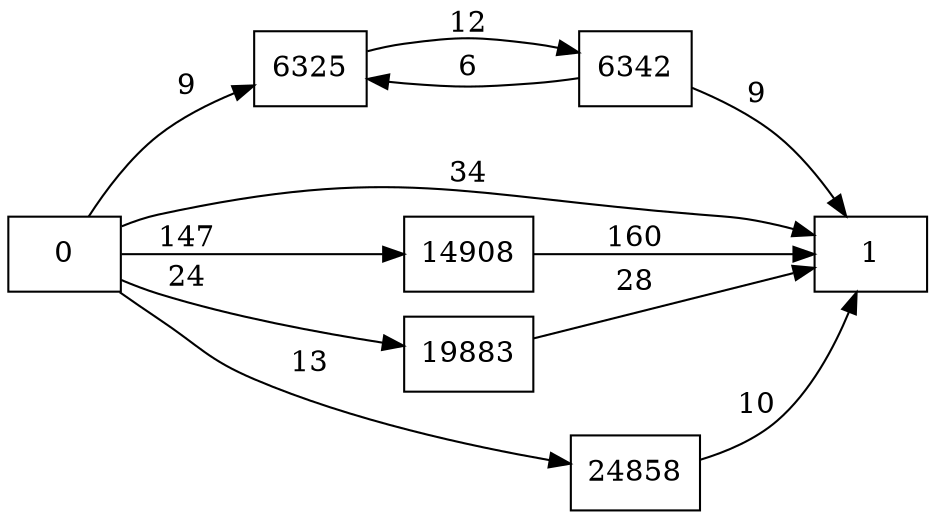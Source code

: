 digraph {
	graph [rankdir=LR]
	node [shape=rectangle]
	6325 -> 6342 [label=12]
	6342 -> 6325 [label=6]
	6342 -> 1 [label=9]
	14908 -> 1 [label=160]
	19883 -> 1 [label=28]
	24858 -> 1 [label=10]
	0 -> 1 [label=34]
	0 -> 6325 [label=9]
	0 -> 14908 [label=147]
	0 -> 19883 [label=24]
	0 -> 24858 [label=13]
}
